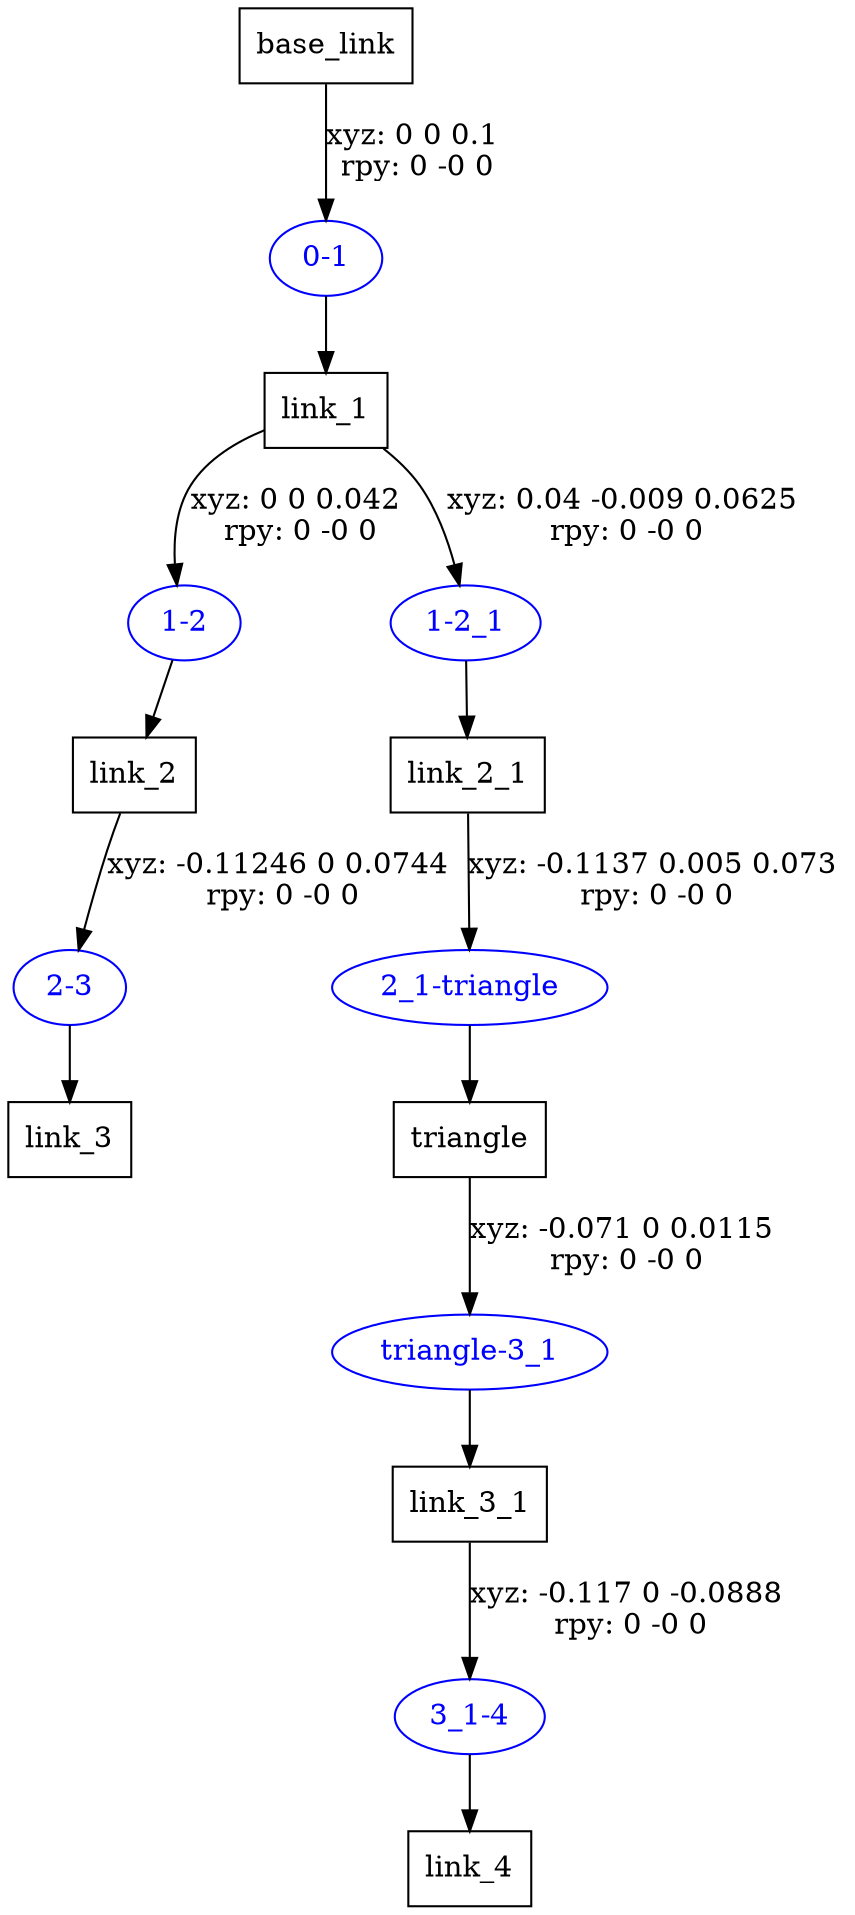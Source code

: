 digraph G {
node [shape=box];
"base_link" [label="base_link"];
"link_1" [label="link_1"];
"link_2" [label="link_2"];
"link_3" [label="link_3"];
"link_2_1" [label="link_2_1"];
"triangle" [label="triangle"];
"link_3_1" [label="link_3_1"];
"link_4" [label="link_4"];
node [shape=ellipse, color=blue, fontcolor=blue];
"base_link" -> "0-1" [label="xyz: 0 0 0.1 \nrpy: 0 -0 0"]
"0-1" -> "link_1"
"link_1" -> "1-2" [label="xyz: 0 0 0.042 \nrpy: 0 -0 0"]
"1-2" -> "link_2"
"link_2" -> "2-3" [label="xyz: -0.11246 0 0.0744 \nrpy: 0 -0 0"]
"2-3" -> "link_3"
"link_1" -> "1-2_1" [label="xyz: 0.04 -0.009 0.0625 \nrpy: 0 -0 0"]
"1-2_1" -> "link_2_1"
"link_2_1" -> "2_1-triangle" [label="xyz: -0.1137 0.005 0.073 \nrpy: 0 -0 0"]
"2_1-triangle" -> "triangle"
"triangle" -> "triangle-3_1" [label="xyz: -0.071 0 0.0115 \nrpy: 0 -0 0"]
"triangle-3_1" -> "link_3_1"
"link_3_1" -> "3_1-4" [label="xyz: -0.117 0 -0.0888 \nrpy: 0 -0 0"]
"3_1-4" -> "link_4"
}
